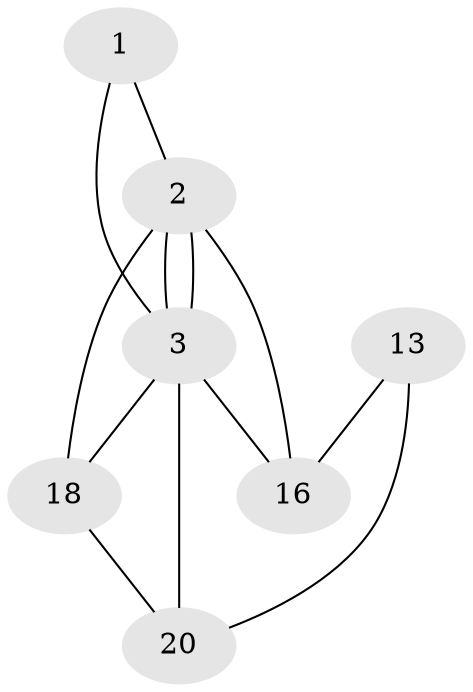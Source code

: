 // Generated by graph-tools (version 1.1) at 2025/46/02/15/25 05:46:28]
// undirected, 7 vertices, 12 edges
graph export_dot {
graph [start="1"]
  node [color=gray90,style=filled];
  1 [super="+5"];
  2 [super="+6+12+15+17"];
  3 [super="+4+7+8+9+10+14"];
  13 [super="+7"];
  16 [super="+17+19"];
  18;
  20;
  1 -- 2;
  1 -- 3;
  2 -- 3;
  2 -- 3;
  2 -- 16;
  2 -- 18;
  3 -- 16;
  3 -- 18;
  3 -- 20;
  13 -- 16;
  13 -- 20;
  18 -- 20;
}
